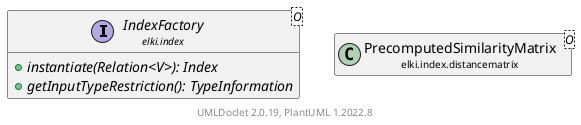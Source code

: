 @startuml
    remove .*\.(Instance|Par|Parameterizer|Factory)$
    set namespaceSeparator none
    hide empty fields
    hide empty methods

    class "<size:14>PrecomputedSimilarityMatrix.Factory\n<size:10>elki.index.distancematrix" as elki.index.distancematrix.PrecomputedSimilarityMatrix.Factory<O> [[PrecomputedSimilarityMatrix.Factory.html]] {
        #similarityFunction: Similarity<? super O>
        +Factory(Similarity<? super O>)
        +instantiate(Relation<O>): PrecomputedSimilarityMatrix<O>
        +getInputTypeRestriction(): TypeInformation
    }

    interface "<size:14>IndexFactory\n<size:10>elki.index" as elki.index.IndexFactory<O> [[../IndexFactory.html]] {
        {abstract} +instantiate(Relation<V>): Index
        {abstract} +getInputTypeRestriction(): TypeInformation
    }
    class "<size:14>PrecomputedSimilarityMatrix\n<size:10>elki.index.distancematrix" as elki.index.distancematrix.PrecomputedSimilarityMatrix<O> [[PrecomputedSimilarityMatrix.html]]
    class "<size:14>PrecomputedSimilarityMatrix.Factory.Par\n<size:10>elki.index.distancematrix" as elki.index.distancematrix.PrecomputedSimilarityMatrix.Factory.Par<O>

    elki.index.IndexFactory <|.. elki.index.distancematrix.PrecomputedSimilarityMatrix.Factory
    elki.index.distancematrix.PrecomputedSimilarityMatrix +-- elki.index.distancematrix.PrecomputedSimilarityMatrix.Factory
    elki.index.distancematrix.PrecomputedSimilarityMatrix.Factory +-- elki.index.distancematrix.PrecomputedSimilarityMatrix.Factory.Par

    center footer UMLDoclet 2.0.19, PlantUML 1.2022.8
@enduml
